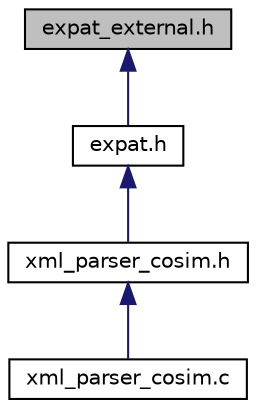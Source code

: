 digraph G
{
  edge [fontname="Helvetica",fontsize="10",labelfontname="Helvetica",labelfontsize="10"];
  node [fontname="Helvetica",fontsize="10",shape=record];
  Node1 [label="expat_external.h",height=0.2,width=0.4,color="black", fillcolor="grey75", style="filled" fontcolor="black"];
  Node1 -> Node2 [dir=back,color="midnightblue",fontsize="10",style="solid",fontname="Helvetica"];
  Node2 [label="expat.h",height=0.2,width=0.4,color="black", fillcolor="white", style="filled",URL="$expat_8h.html"];
  Node2 -> Node3 [dir=back,color="midnightblue",fontsize="10",style="solid",fontname="Helvetica"];
  Node3 [label="xml_parser_cosim.h",height=0.2,width=0.4,color="black", fillcolor="white", style="filled",URL="$xml__parser__cosim_8h.html"];
  Node3 -> Node4 [dir=back,color="midnightblue",fontsize="10",style="solid",fontname="Helvetica"];
  Node4 [label="xml_parser_cosim.c",height=0.2,width=0.4,color="black", fillcolor="white", style="filled",URL="$xml__parser__cosim_8c.html",tooltip="xml parser for fmu."];
}
